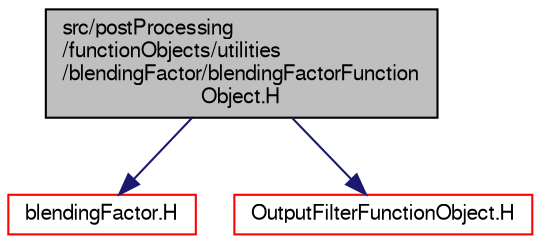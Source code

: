 digraph "src/postProcessing/functionObjects/utilities/blendingFactor/blendingFactorFunctionObject.H"
{
  bgcolor="transparent";
  edge [fontname="FreeSans",fontsize="10",labelfontname="FreeSans",labelfontsize="10"];
  node [fontname="FreeSans",fontsize="10",shape=record];
  Node0 [label="src/postProcessing\l/functionObjects/utilities\l/blendingFactor/blendingFactorFunction\lObject.H",height=0.2,width=0.4,color="black", fillcolor="grey75", style="filled", fontcolor="black"];
  Node0 -> Node1 [color="midnightblue",fontsize="10",style="solid",fontname="FreeSans"];
  Node1 [label="blendingFactor.H",height=0.2,width=0.4,color="red",URL="$a13685.html"];
  Node0 -> Node68 [color="midnightblue",fontsize="10",style="solid",fontname="FreeSans"];
  Node68 [label="OutputFilterFunctionObject.H",height=0.2,width=0.4,color="red",URL="$a08975.html"];
}
